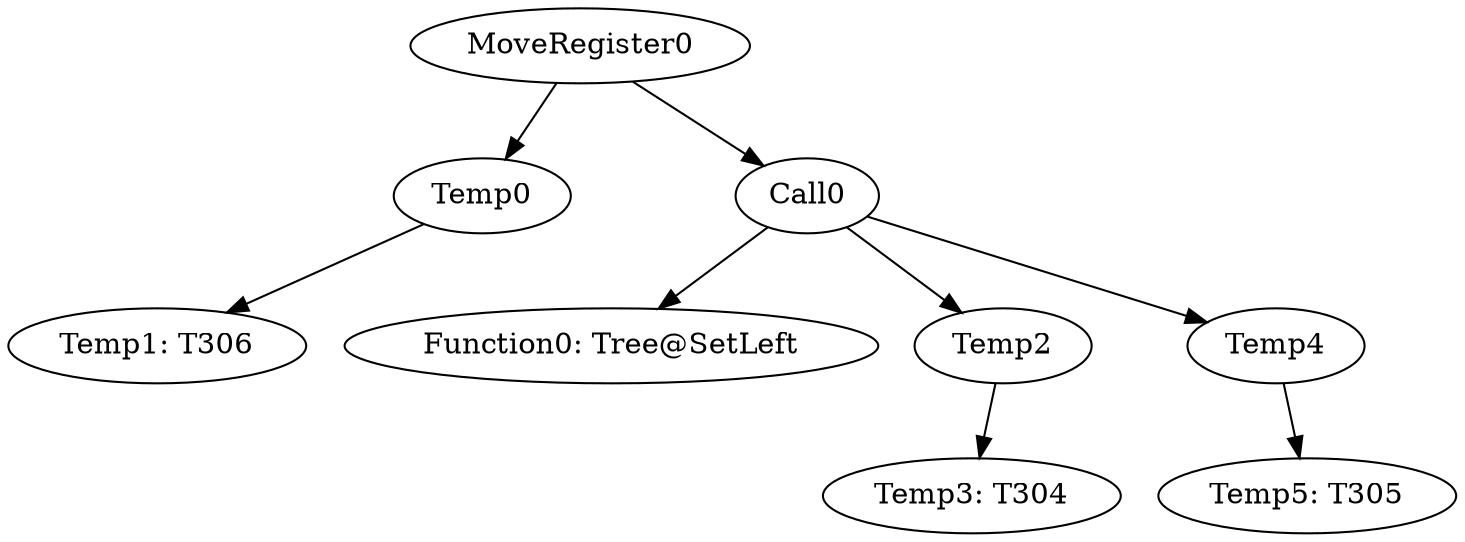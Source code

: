 digraph {
	ordering = out;
	Temp0 -> "Temp1: T306";
	Temp2 -> "Temp3: T304";
	MoveRegister0 -> Temp0;
	MoveRegister0 -> Call0;
	Temp4 -> "Temp5: T305";
	Call0 -> "Function0: Tree@SetLeft";
	Call0 -> Temp2;
	Call0 -> Temp4;
}

